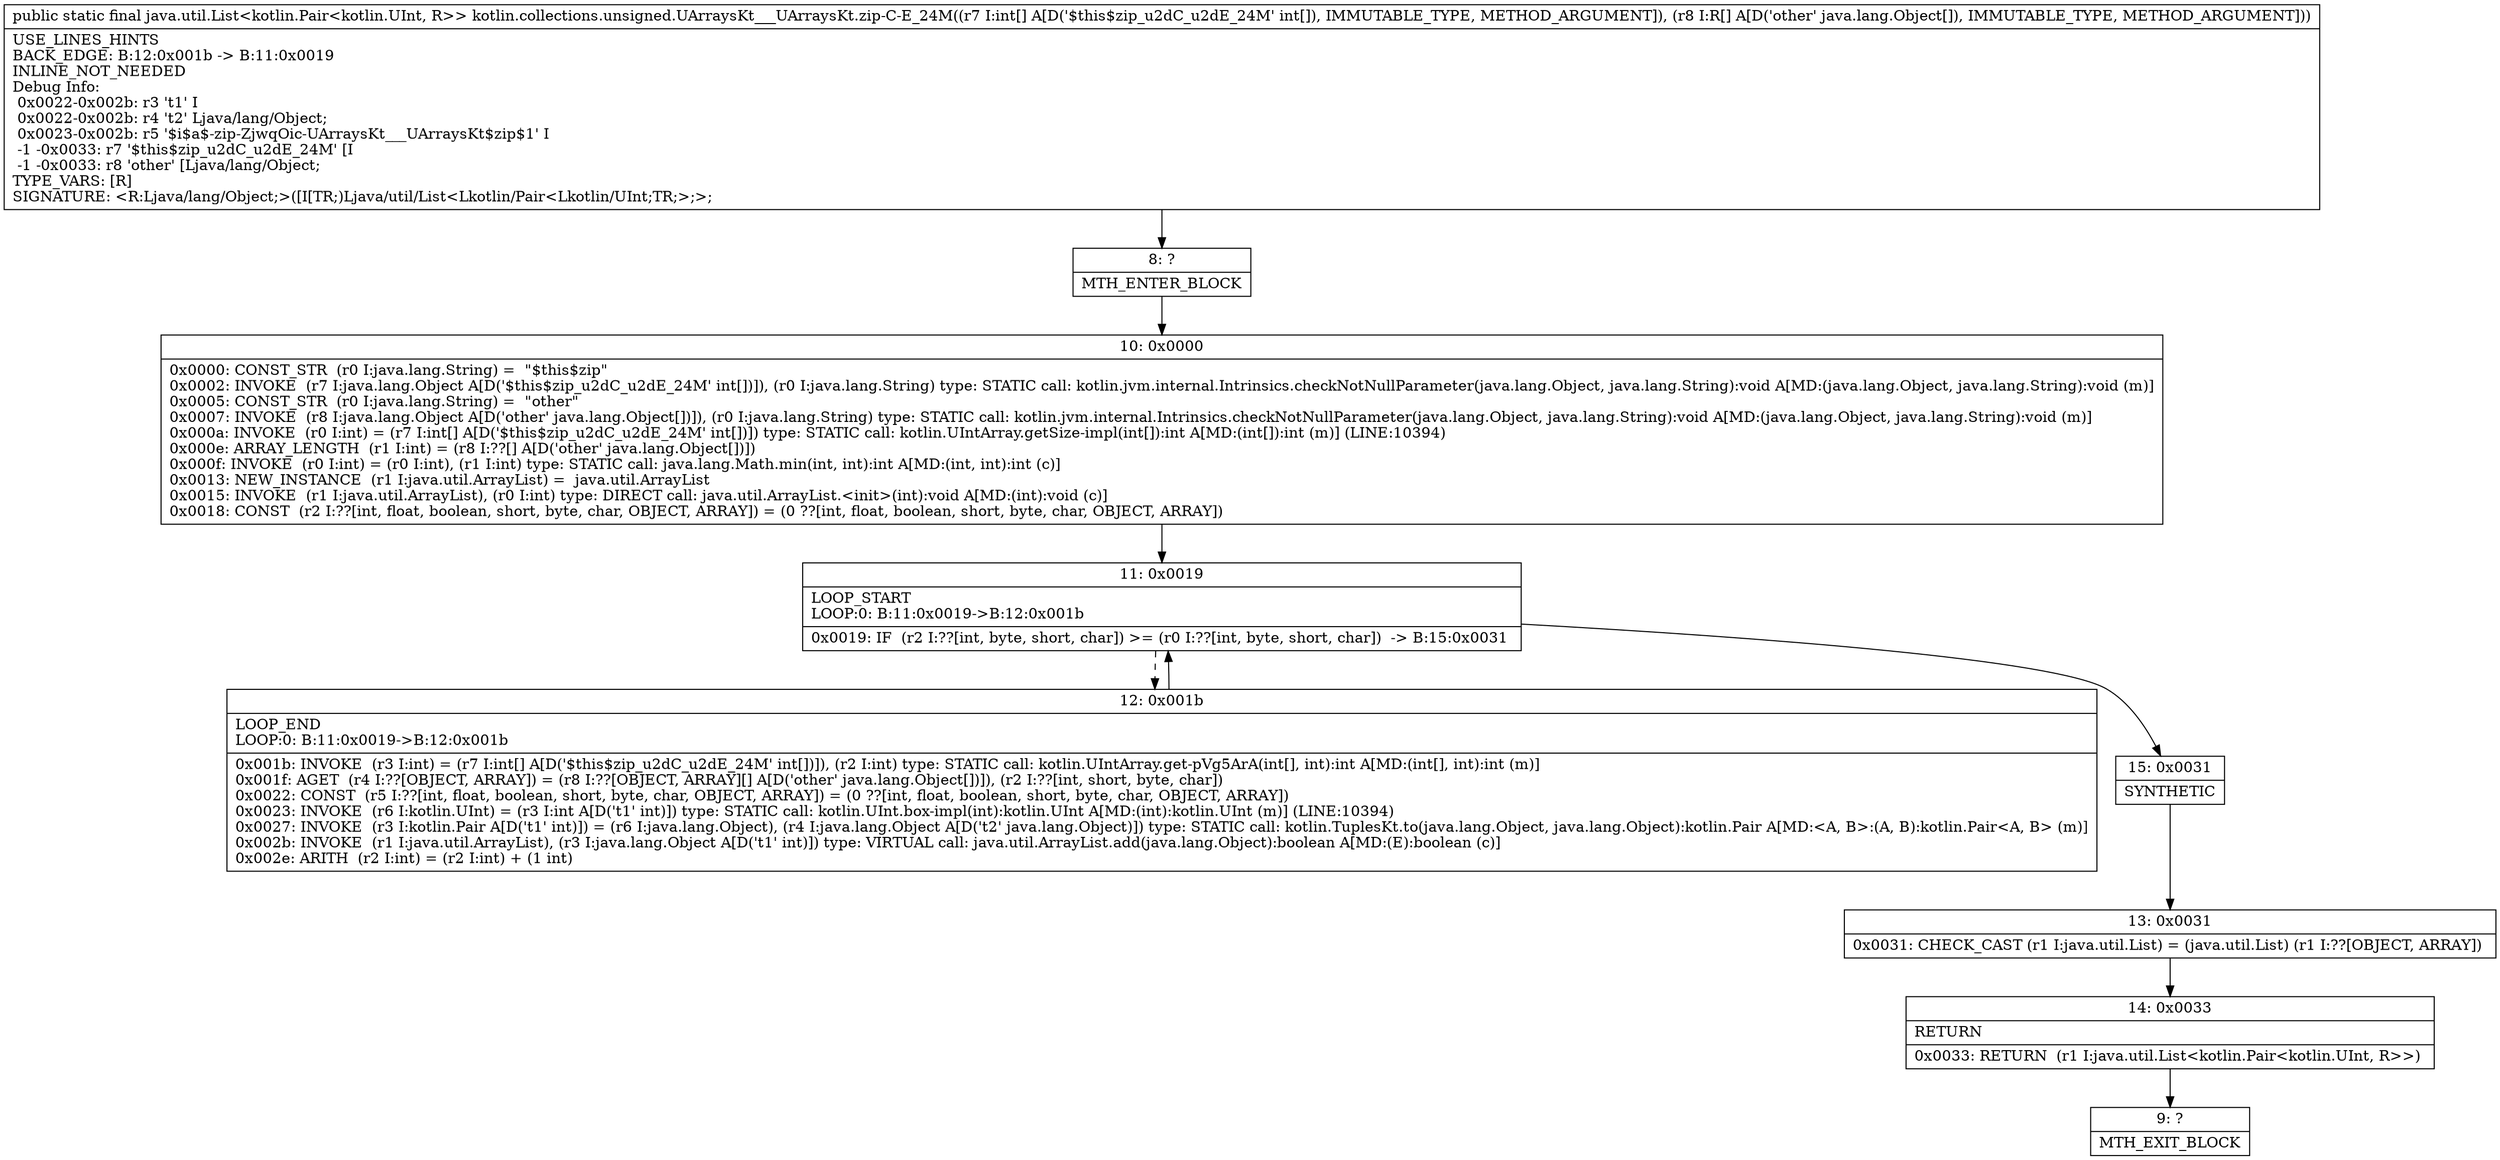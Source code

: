 digraph "CFG forkotlin.collections.unsigned.UArraysKt___UArraysKt.zip\-C\-E_24M([I[Ljava\/lang\/Object;)Ljava\/util\/List;" {
Node_8 [shape=record,label="{8\:\ ?|MTH_ENTER_BLOCK\l}"];
Node_10 [shape=record,label="{10\:\ 0x0000|0x0000: CONST_STR  (r0 I:java.lang.String) =  \"$this$zip\" \l0x0002: INVOKE  (r7 I:java.lang.Object A[D('$this$zip_u2dC_u2dE_24M' int[])]), (r0 I:java.lang.String) type: STATIC call: kotlin.jvm.internal.Intrinsics.checkNotNullParameter(java.lang.Object, java.lang.String):void A[MD:(java.lang.Object, java.lang.String):void (m)]\l0x0005: CONST_STR  (r0 I:java.lang.String) =  \"other\" \l0x0007: INVOKE  (r8 I:java.lang.Object A[D('other' java.lang.Object[])]), (r0 I:java.lang.String) type: STATIC call: kotlin.jvm.internal.Intrinsics.checkNotNullParameter(java.lang.Object, java.lang.String):void A[MD:(java.lang.Object, java.lang.String):void (m)]\l0x000a: INVOKE  (r0 I:int) = (r7 I:int[] A[D('$this$zip_u2dC_u2dE_24M' int[])]) type: STATIC call: kotlin.UIntArray.getSize\-impl(int[]):int A[MD:(int[]):int (m)] (LINE:10394)\l0x000e: ARRAY_LENGTH  (r1 I:int) = (r8 I:??[] A[D('other' java.lang.Object[])]) \l0x000f: INVOKE  (r0 I:int) = (r0 I:int), (r1 I:int) type: STATIC call: java.lang.Math.min(int, int):int A[MD:(int, int):int (c)]\l0x0013: NEW_INSTANCE  (r1 I:java.util.ArrayList) =  java.util.ArrayList \l0x0015: INVOKE  (r1 I:java.util.ArrayList), (r0 I:int) type: DIRECT call: java.util.ArrayList.\<init\>(int):void A[MD:(int):void (c)]\l0x0018: CONST  (r2 I:??[int, float, boolean, short, byte, char, OBJECT, ARRAY]) = (0 ??[int, float, boolean, short, byte, char, OBJECT, ARRAY]) \l}"];
Node_11 [shape=record,label="{11\:\ 0x0019|LOOP_START\lLOOP:0: B:11:0x0019\-\>B:12:0x001b\l|0x0019: IF  (r2 I:??[int, byte, short, char]) \>= (r0 I:??[int, byte, short, char])  \-\> B:15:0x0031 \l}"];
Node_12 [shape=record,label="{12\:\ 0x001b|LOOP_END\lLOOP:0: B:11:0x0019\-\>B:12:0x001b\l|0x001b: INVOKE  (r3 I:int) = (r7 I:int[] A[D('$this$zip_u2dC_u2dE_24M' int[])]), (r2 I:int) type: STATIC call: kotlin.UIntArray.get\-pVg5ArA(int[], int):int A[MD:(int[], int):int (m)]\l0x001f: AGET  (r4 I:??[OBJECT, ARRAY]) = (r8 I:??[OBJECT, ARRAY][] A[D('other' java.lang.Object[])]), (r2 I:??[int, short, byte, char]) \l0x0022: CONST  (r5 I:??[int, float, boolean, short, byte, char, OBJECT, ARRAY]) = (0 ??[int, float, boolean, short, byte, char, OBJECT, ARRAY]) \l0x0023: INVOKE  (r6 I:kotlin.UInt) = (r3 I:int A[D('t1' int)]) type: STATIC call: kotlin.UInt.box\-impl(int):kotlin.UInt A[MD:(int):kotlin.UInt (m)] (LINE:10394)\l0x0027: INVOKE  (r3 I:kotlin.Pair A[D('t1' int)]) = (r6 I:java.lang.Object), (r4 I:java.lang.Object A[D('t2' java.lang.Object)]) type: STATIC call: kotlin.TuplesKt.to(java.lang.Object, java.lang.Object):kotlin.Pair A[MD:\<A, B\>:(A, B):kotlin.Pair\<A, B\> (m)]\l0x002b: INVOKE  (r1 I:java.util.ArrayList), (r3 I:java.lang.Object A[D('t1' int)]) type: VIRTUAL call: java.util.ArrayList.add(java.lang.Object):boolean A[MD:(E):boolean (c)]\l0x002e: ARITH  (r2 I:int) = (r2 I:int) + (1 int) \l}"];
Node_15 [shape=record,label="{15\:\ 0x0031|SYNTHETIC\l}"];
Node_13 [shape=record,label="{13\:\ 0x0031|0x0031: CHECK_CAST (r1 I:java.util.List) = (java.util.List) (r1 I:??[OBJECT, ARRAY]) \l}"];
Node_14 [shape=record,label="{14\:\ 0x0033|RETURN\l|0x0033: RETURN  (r1 I:java.util.List\<kotlin.Pair\<kotlin.UInt, R\>\>) \l}"];
Node_9 [shape=record,label="{9\:\ ?|MTH_EXIT_BLOCK\l}"];
MethodNode[shape=record,label="{public static final java.util.List\<kotlin.Pair\<kotlin.UInt, R\>\> kotlin.collections.unsigned.UArraysKt___UArraysKt.zip\-C\-E_24M((r7 I:int[] A[D('$this$zip_u2dC_u2dE_24M' int[]), IMMUTABLE_TYPE, METHOD_ARGUMENT]), (r8 I:R[] A[D('other' java.lang.Object[]), IMMUTABLE_TYPE, METHOD_ARGUMENT]))  | USE_LINES_HINTS\lBACK_EDGE: B:12:0x001b \-\> B:11:0x0019\lINLINE_NOT_NEEDED\lDebug Info:\l  0x0022\-0x002b: r3 't1' I\l  0x0022\-0x002b: r4 't2' Ljava\/lang\/Object;\l  0x0023\-0x002b: r5 '$i$a$\-zip\-ZjwqOic\-UArraysKt___UArraysKt$zip$1' I\l  \-1 \-0x0033: r7 '$this$zip_u2dC_u2dE_24M' [I\l  \-1 \-0x0033: r8 'other' [Ljava\/lang\/Object;\lTYPE_VARS: [R]\lSIGNATURE: \<R:Ljava\/lang\/Object;\>([I[TR;)Ljava\/util\/List\<Lkotlin\/Pair\<Lkotlin\/UInt;TR;\>;\>;\l}"];
MethodNode -> Node_8;Node_8 -> Node_10;
Node_10 -> Node_11;
Node_11 -> Node_12[style=dashed];
Node_11 -> Node_15;
Node_12 -> Node_11;
Node_15 -> Node_13;
Node_13 -> Node_14;
Node_14 -> Node_9;
}

